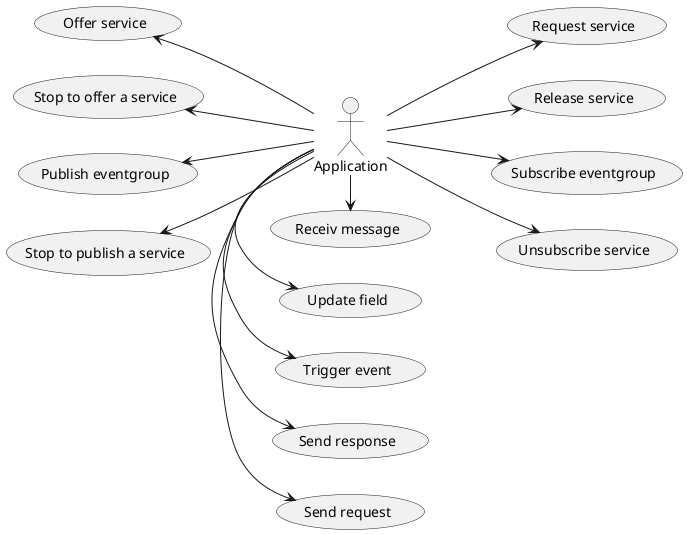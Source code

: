 @startuml

left to right direction
:Application: as User

(Offer service) <-- User
(Stop to offer a service) <-- User
(Publish eventgroup) <-- User
(Stop to publish a service) <-- User
User -> (Send request)
User -> (Send response)
User -> (Trigger event)
User -> (Update field)
User -> (Receiv message)
User --> (Request service)
User --> (Release service)
User --> (Subscribe eventgroup)
User --> (Unsubscribe service)

@enduml

